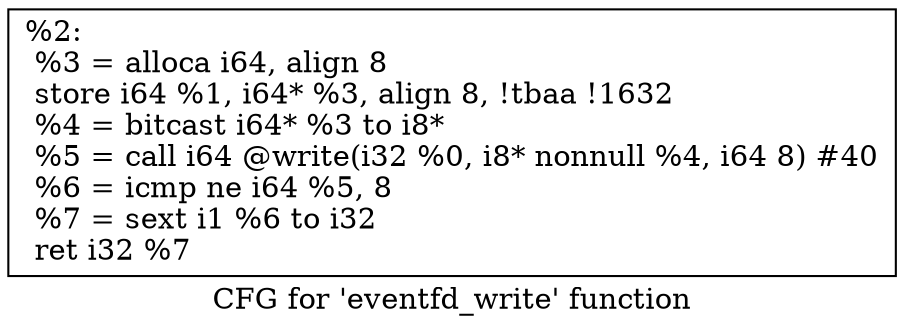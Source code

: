 digraph "CFG for 'eventfd_write' function" {
	label="CFG for 'eventfd_write' function";

	Node0x16bd8b0 [shape=record,label="{%2:\l  %3 = alloca i64, align 8\l  store i64 %1, i64* %3, align 8, !tbaa !1632\l  %4 = bitcast i64* %3 to i8*\l  %5 = call i64 @write(i32 %0, i8* nonnull %4, i64 8) #40\l  %6 = icmp ne i64 %5, 8\l  %7 = sext i1 %6 to i32\l  ret i32 %7\l}"];
}
